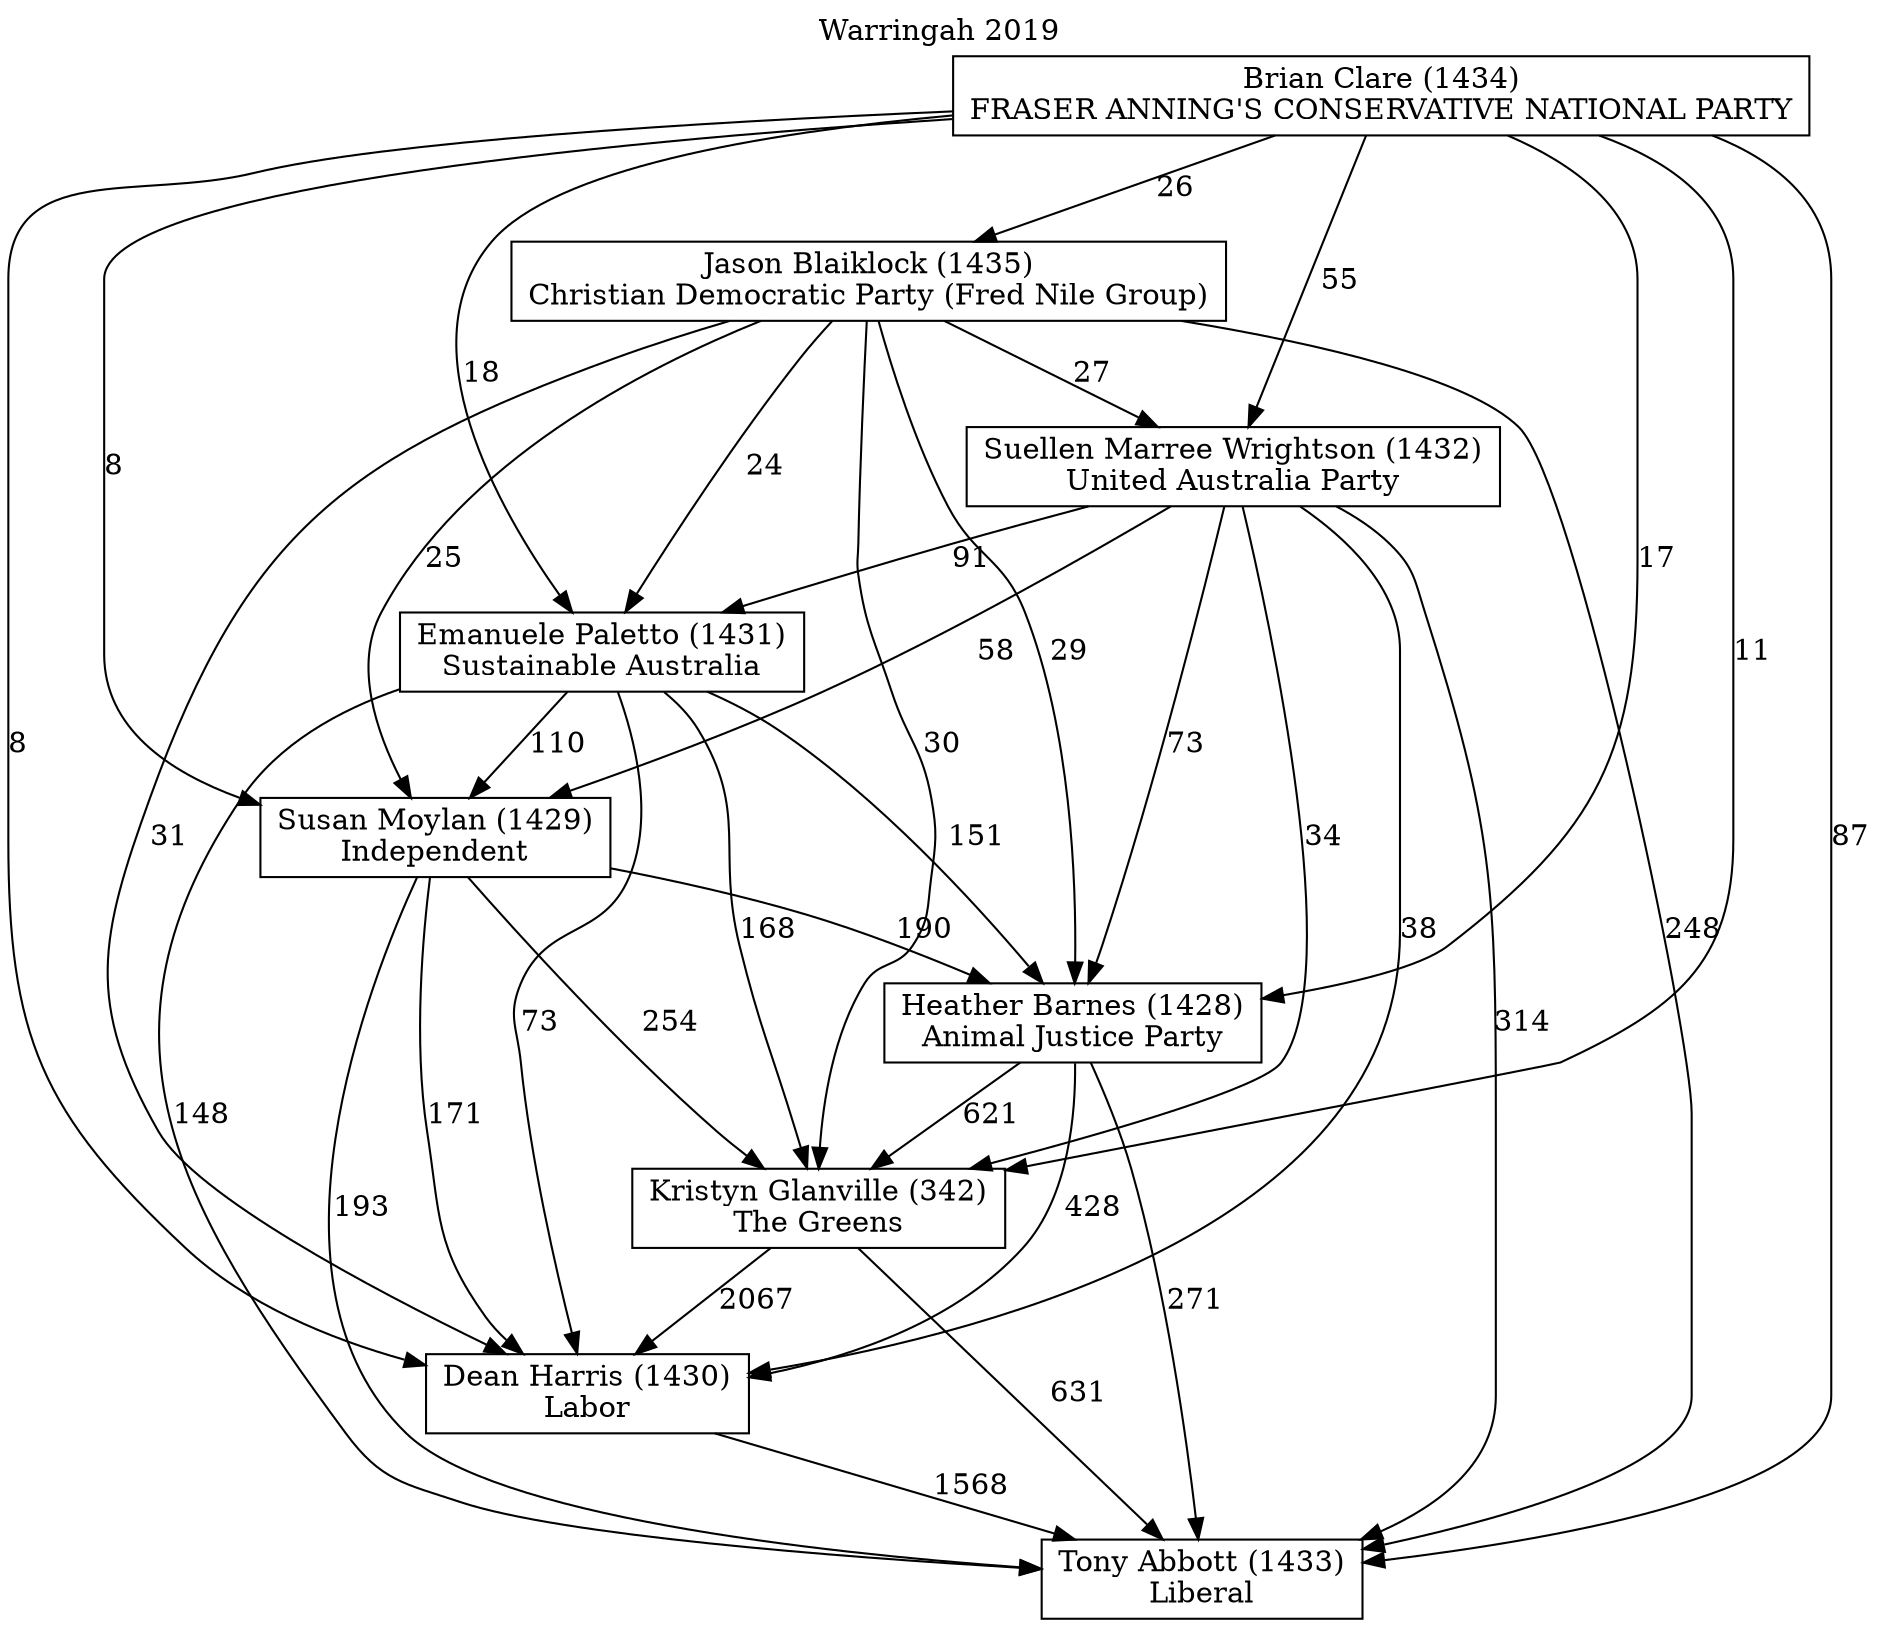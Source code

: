 // House preference flow
digraph "Tony Abbott (1433)_Warringah_2019" {
	graph [label="Warringah 2019" labelloc=t mclimit=2]
	node [shape=box]
	"Tony Abbott (1433)" [label="Tony Abbott (1433)
Liberal"]
	"Dean Harris (1430)" [label="Dean Harris (1430)
Labor"]
	"Kristyn Glanville (342)" [label="Kristyn Glanville (342)
The Greens"]
	"Heather Barnes (1428)" [label="Heather Barnes (1428)
Animal Justice Party"]
	"Susan Moylan (1429)" [label="Susan Moylan (1429)
Independent"]
	"Emanuele Paletto (1431)" [label="Emanuele Paletto (1431)
Sustainable Australia"]
	"Suellen Marree Wrightson (1432)" [label="Suellen Marree Wrightson (1432)
United Australia Party"]
	"Jason Blaiklock (1435)" [label="Jason Blaiklock (1435)
Christian Democratic Party (Fred Nile Group)"]
	"Brian Clare (1434)" [label="Brian Clare (1434)
FRASER ANNING'S CONSERVATIVE NATIONAL PARTY"]
	"Dean Harris (1430)" -> "Tony Abbott (1433)" [label=1568]
	"Kristyn Glanville (342)" -> "Dean Harris (1430)" [label=2067]
	"Heather Barnes (1428)" -> "Kristyn Glanville (342)" [label=621]
	"Susan Moylan (1429)" -> "Heather Barnes (1428)" [label=190]
	"Emanuele Paletto (1431)" -> "Susan Moylan (1429)" [label=110]
	"Suellen Marree Wrightson (1432)" -> "Emanuele Paletto (1431)" [label=91]
	"Jason Blaiklock (1435)" -> "Suellen Marree Wrightson (1432)" [label=27]
	"Brian Clare (1434)" -> "Jason Blaiklock (1435)" [label=26]
	"Kristyn Glanville (342)" -> "Tony Abbott (1433)" [label=631]
	"Heather Barnes (1428)" -> "Tony Abbott (1433)" [label=271]
	"Susan Moylan (1429)" -> "Tony Abbott (1433)" [label=193]
	"Emanuele Paletto (1431)" -> "Tony Abbott (1433)" [label=148]
	"Suellen Marree Wrightson (1432)" -> "Tony Abbott (1433)" [label=314]
	"Jason Blaiklock (1435)" -> "Tony Abbott (1433)" [label=248]
	"Brian Clare (1434)" -> "Tony Abbott (1433)" [label=87]
	"Brian Clare (1434)" -> "Suellen Marree Wrightson (1432)" [label=55]
	"Jason Blaiklock (1435)" -> "Emanuele Paletto (1431)" [label=24]
	"Brian Clare (1434)" -> "Emanuele Paletto (1431)" [label=18]
	"Suellen Marree Wrightson (1432)" -> "Susan Moylan (1429)" [label=58]
	"Jason Blaiklock (1435)" -> "Susan Moylan (1429)" [label=25]
	"Brian Clare (1434)" -> "Susan Moylan (1429)" [label=8]
	"Emanuele Paletto (1431)" -> "Heather Barnes (1428)" [label=151]
	"Suellen Marree Wrightson (1432)" -> "Heather Barnes (1428)" [label=73]
	"Jason Blaiklock (1435)" -> "Heather Barnes (1428)" [label=29]
	"Brian Clare (1434)" -> "Heather Barnes (1428)" [label=17]
	"Susan Moylan (1429)" -> "Kristyn Glanville (342)" [label=254]
	"Emanuele Paletto (1431)" -> "Kristyn Glanville (342)" [label=168]
	"Suellen Marree Wrightson (1432)" -> "Kristyn Glanville (342)" [label=34]
	"Jason Blaiklock (1435)" -> "Kristyn Glanville (342)" [label=30]
	"Brian Clare (1434)" -> "Kristyn Glanville (342)" [label=11]
	"Heather Barnes (1428)" -> "Dean Harris (1430)" [label=428]
	"Susan Moylan (1429)" -> "Dean Harris (1430)" [label=171]
	"Emanuele Paletto (1431)" -> "Dean Harris (1430)" [label=73]
	"Suellen Marree Wrightson (1432)" -> "Dean Harris (1430)" [label=38]
	"Jason Blaiklock (1435)" -> "Dean Harris (1430)" [label=31]
	"Brian Clare (1434)" -> "Dean Harris (1430)" [label=8]
}
